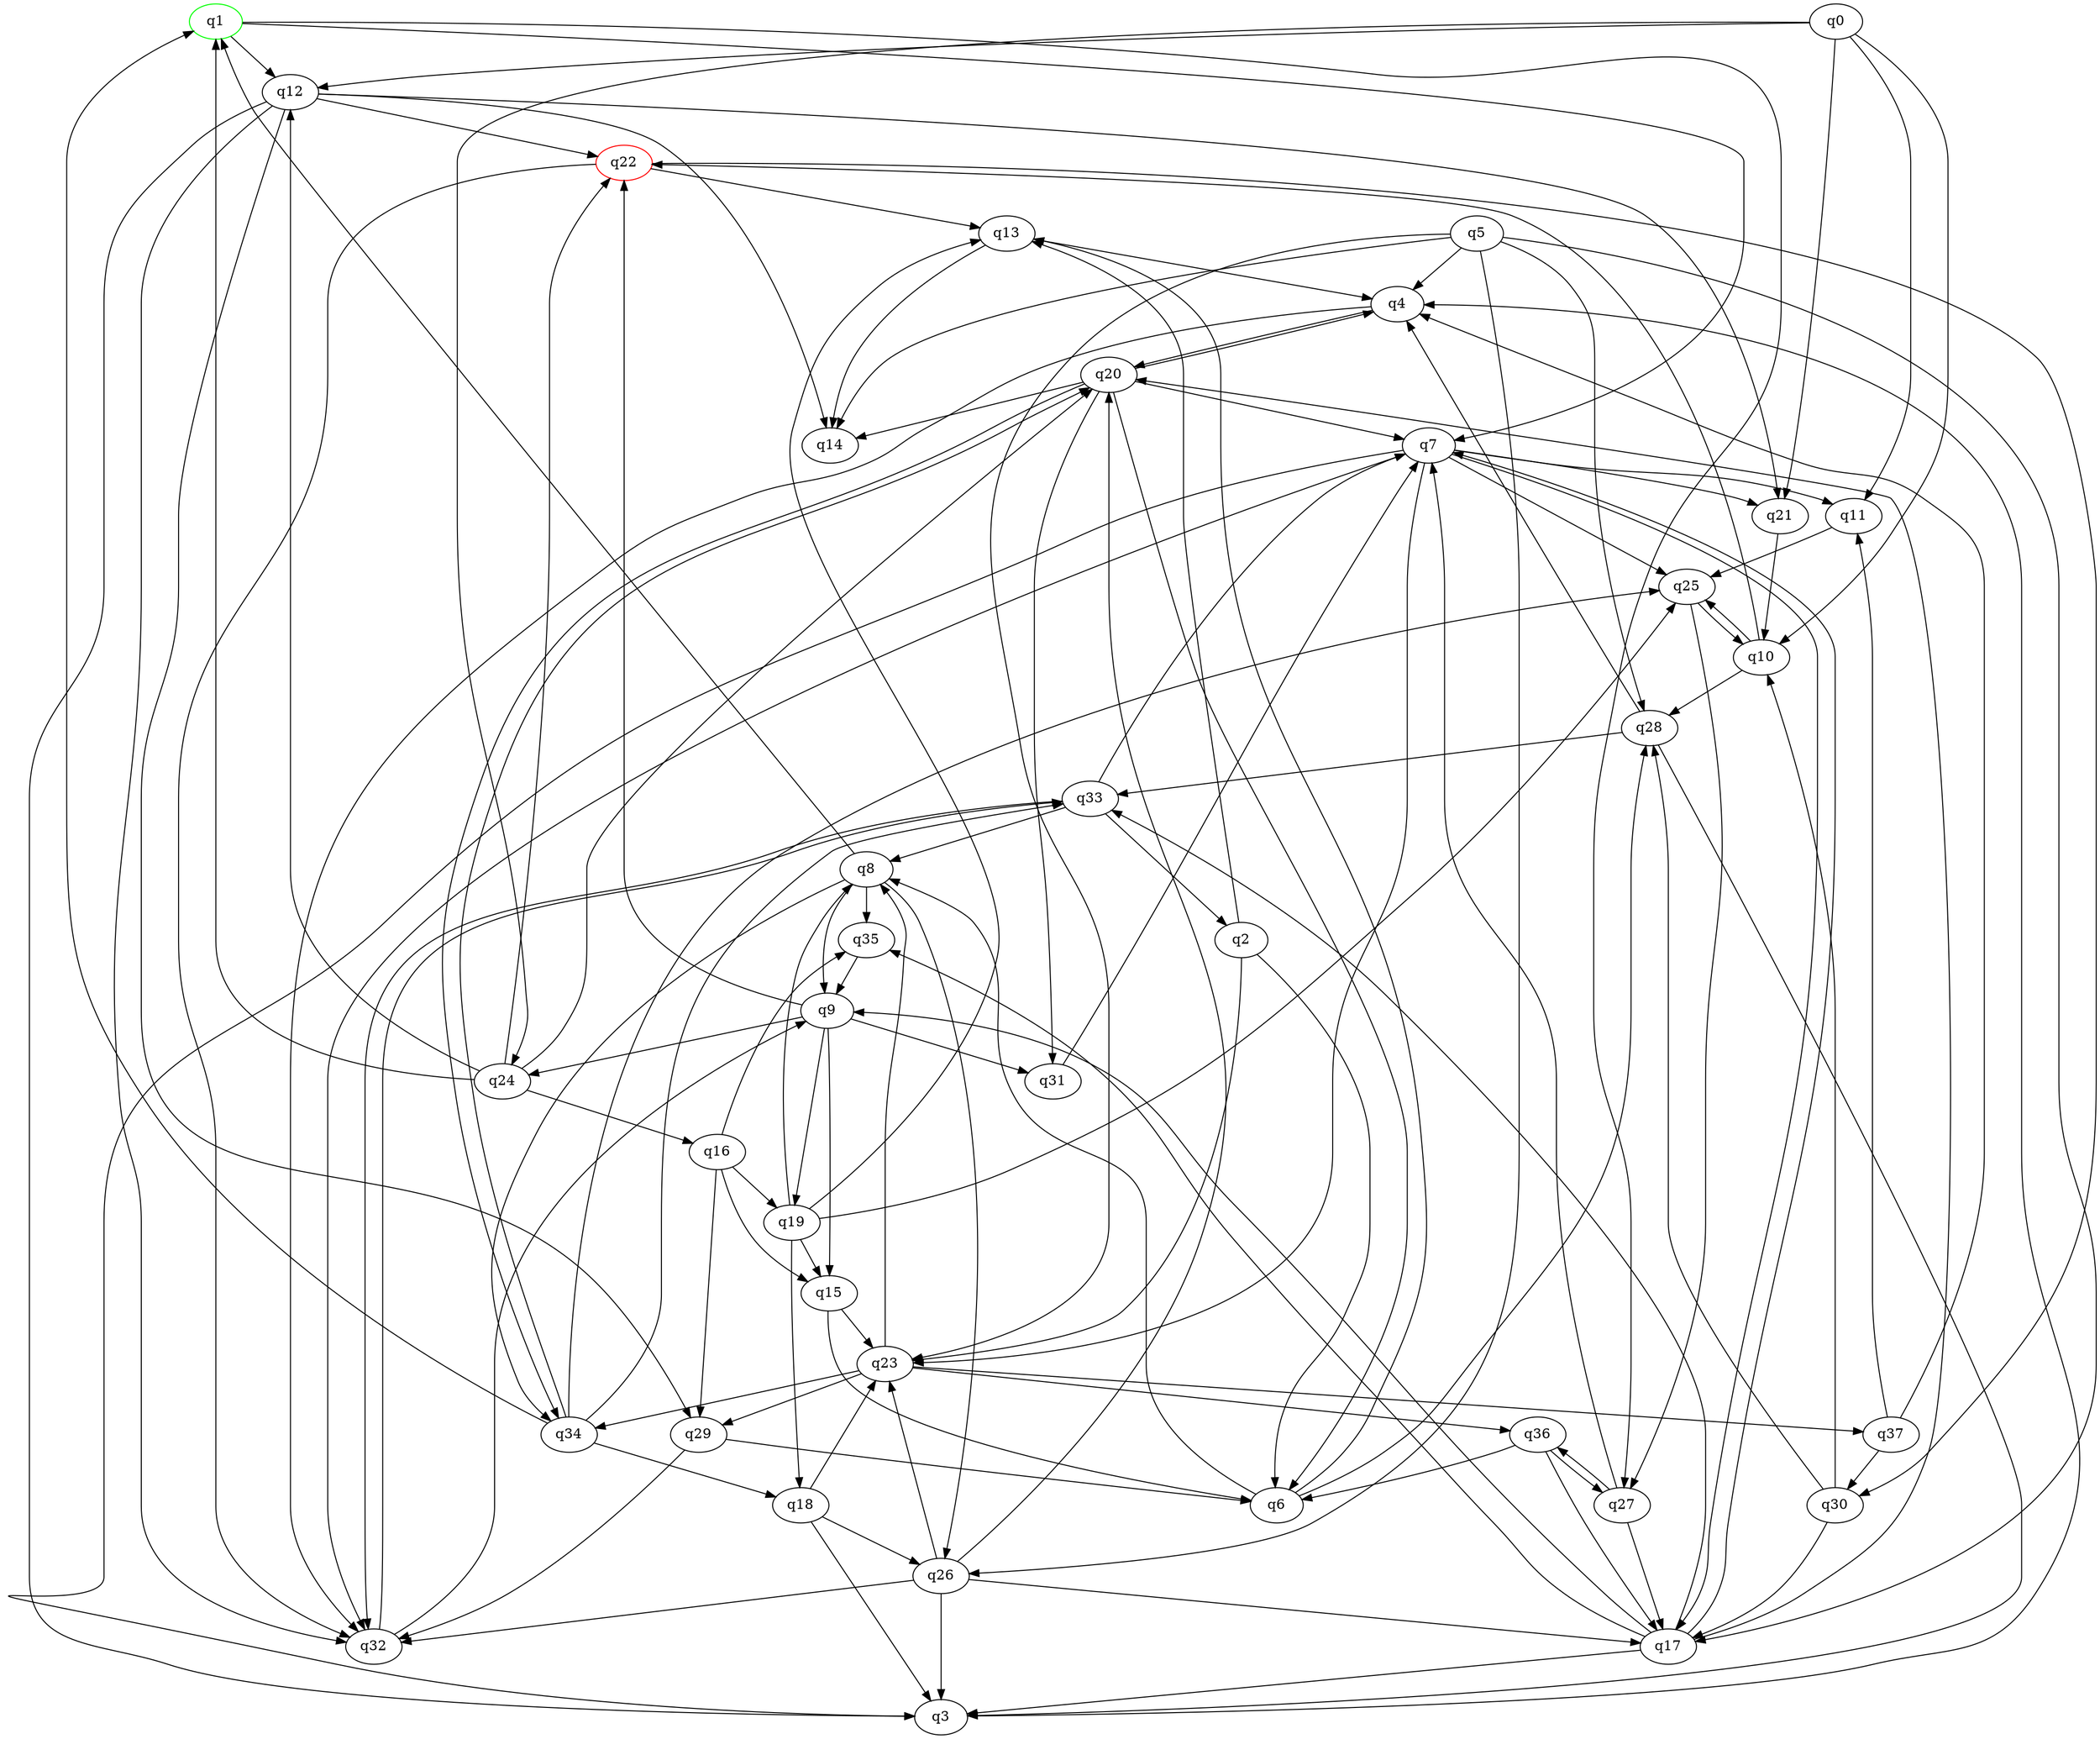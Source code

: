 digraph A{
q1 [initial=1,color=green];
q22 [final=1,color=red];
q0 -> q10;
q0 -> q11;
q0 -> q12;
q0 -> q21;
q0 -> q24;
q1 -> q7;
q1 -> q12;
q1 -> q27;
q2 -> q6;
q2 -> q13;
q2 -> q23;
q3 -> q4;
q4 -> q20;
q4 -> q32;
q5 -> q4;
q5 -> q14;
q5 -> q17;
q5 -> q23;
q5 -> q26;
q5 -> q28;
q6 -> q8;
q6 -> q13;
q6 -> q28;
q7 -> q3;
q7 -> q11;
q7 -> q17;
q7 -> q21;
q7 -> q23;
q7 -> q25;
q7 -> q32;
q8 -> q1;
q8 -> q9;
q8 -> q26;
q8 -> q34;
q8 -> q35;
q9 -> q15;
q9 -> q19;
q9 -> q22;
q9 -> q24;
q9 -> q31;
q10 -> q22;
q10 -> q25;
q10 -> q28;
q11 -> q25;
q12 -> q3;
q12 -> q14;
q12 -> q21;
q12 -> q22;
q12 -> q29;
q12 -> q32;
q13 -> q4;
q13 -> q14;
q15 -> q6;
q15 -> q23;
q16 -> q15;
q16 -> q19;
q16 -> q29;
q16 -> q35;
q17 -> q3;
q17 -> q7;
q17 -> q9;
q17 -> q20;
q17 -> q33;
q17 -> q35;
q18 -> q3;
q18 -> q23;
q18 -> q26;
q19 -> q8;
q19 -> q13;
q19 -> q15;
q19 -> q18;
q19 -> q25;
q20 -> q4;
q20 -> q6;
q20 -> q7;
q20 -> q14;
q20 -> q31;
q20 -> q34;
q21 -> q10;
q22 -> q13;
q22 -> q30;
q22 -> q32;
q23 -> q8;
q23 -> q29;
q23 -> q34;
q23 -> q36;
q23 -> q37;
q24 -> q1;
q24 -> q12;
q24 -> q16;
q24 -> q20;
q24 -> q22;
q25 -> q10;
q25 -> q27;
q26 -> q3;
q26 -> q17;
q26 -> q20;
q26 -> q23;
q26 -> q32;
q27 -> q7;
q27 -> q17;
q27 -> q36;
q28 -> q3;
q28 -> q4;
q28 -> q33;
q29 -> q6;
q29 -> q32;
q30 -> q10;
q30 -> q17;
q30 -> q28;
q31 -> q7;
q32 -> q9;
q32 -> q33;
q33 -> q2;
q33 -> q7;
q33 -> q8;
q33 -> q32;
q34 -> q1;
q34 -> q18;
q34 -> q20;
q34 -> q25;
q34 -> q33;
q35 -> q9;
q36 -> q6;
q36 -> q17;
q36 -> q27;
q37 -> q4;
q37 -> q11;
q37 -> q30;
}